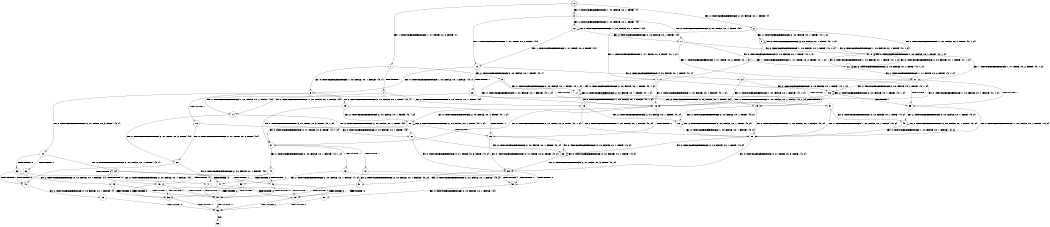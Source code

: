 digraph BCG {
size = "7, 10.5";
center = TRUE;
node [shape = circle];
0 [peripheries = 2];
0 -> 1 [label = "EX !1 !ATOMIC_EXCH_BRANCH (1, +1, TRUE, +0, 2, TRUE) !{}"];
0 -> 2 [label = "EX !2 !ATOMIC_EXCH_BRANCH (2, +0, FALSE, +0, 1, TRUE) !{}"];
0 -> 3 [label = "EX !0 !ATOMIC_EXCH_BRANCH (1, +0, FALSE, +0, 1, TRUE) !{}"];
1 -> 4 [label = "TERMINATE !1"];
1 -> 5 [label = "EX !2 !ATOMIC_EXCH_BRANCH (2, +0, FALSE, +0, 1, TRUE) !{0, 1}"];
1 -> 6 [label = "EX !0 !ATOMIC_EXCH_BRANCH (1, +0, FALSE, +0, 1, FALSE) !{0, 1}"];
2 -> 7 [label = "EX !1 !ATOMIC_EXCH_BRANCH (1, +1, TRUE, +0, 2, TRUE) !{0, 1, 2}"];
2 -> 8 [label = "EX !0 !ATOMIC_EXCH_BRANCH (1, +0, FALSE, +0, 1, TRUE) !{0, 1, 2}"];
2 -> 9 [label = "EX !2 !ATOMIC_EXCH_BRANCH (2, +0, FALSE, +0, 1, TRUE) !{0, 1, 2}"];
3 -> 10 [label = "EX !1 !ATOMIC_EXCH_BRANCH (1, +1, TRUE, +0, 2, TRUE) !{0}"];
3 -> 11 [label = "EX !2 !ATOMIC_EXCH_BRANCH (2, +0, FALSE, +0, 1, TRUE) !{0}"];
3 -> 12 [label = "EX !0 !ATOMIC_EXCH_BRANCH (1, +0, FALSE, +0, 1, TRUE) !{0}"];
4 -> 13 [label = "EX !2 !ATOMIC_EXCH_BRANCH (2, +0, FALSE, +0, 1, TRUE) !{0}"];
4 -> 14 [label = "EX !0 !ATOMIC_EXCH_BRANCH (1, +0, FALSE, +0, 1, FALSE) !{0}"];
5 -> 15 [label = "TERMINATE !1"];
5 -> 16 [label = "EX !0 !ATOMIC_EXCH_BRANCH (1, +0, FALSE, +0, 1, FALSE) !{0, 1, 2}"];
5 -> 17 [label = "EX !2 !ATOMIC_EXCH_BRANCH (2, +0, FALSE, +0, 1, TRUE) !{0, 1, 2}"];
6 -> 18 [label = "TERMINATE !1"];
6 -> 19 [label = "EX !2 !ATOMIC_EXCH_BRANCH (2, +0, FALSE, +0, 1, TRUE) !{0, 1}"];
6 -> 20 [label = "EX !0 !ATOMIC_EXCH_BRANCH (2, +1, TRUE, +0, 3, TRUE) !{0, 1}"];
7 -> 15 [label = "TERMINATE !1"];
7 -> 16 [label = "EX !0 !ATOMIC_EXCH_BRANCH (1, +0, FALSE, +0, 1, FALSE) !{0, 1, 2}"];
7 -> 17 [label = "EX !2 !ATOMIC_EXCH_BRANCH (2, +0, FALSE, +0, 1, TRUE) !{0, 1, 2}"];
8 -> 21 [label = "EX !1 !ATOMIC_EXCH_BRANCH (1, +1, TRUE, +0, 2, TRUE) !{0, 1, 2}"];
8 -> 22 [label = "EX !2 !ATOMIC_EXCH_BRANCH (2, +0, FALSE, +0, 1, TRUE) !{0, 1, 2}"];
8 -> 8 [label = "EX !0 !ATOMIC_EXCH_BRANCH (1, +0, FALSE, +0, 1, TRUE) !{0, 1, 2}"];
9 -> 7 [label = "EX !1 !ATOMIC_EXCH_BRANCH (1, +1, TRUE, +0, 2, TRUE) !{0, 1, 2}"];
9 -> 8 [label = "EX !0 !ATOMIC_EXCH_BRANCH (1, +0, FALSE, +0, 1, TRUE) !{0, 1, 2}"];
9 -> 9 [label = "EX !2 !ATOMIC_EXCH_BRANCH (2, +0, FALSE, +0, 1, TRUE) !{0, 1, 2}"];
10 -> 23 [label = "TERMINATE !1"];
10 -> 24 [label = "EX !2 !ATOMIC_EXCH_BRANCH (2, +0, FALSE, +0, 1, TRUE) !{0, 1}"];
10 -> 6 [label = "EX !0 !ATOMIC_EXCH_BRANCH (1, +0, FALSE, +0, 1, FALSE) !{0, 1}"];
11 -> 21 [label = "EX !1 !ATOMIC_EXCH_BRANCH (1, +1, TRUE, +0, 2, TRUE) !{0, 1, 2}"];
11 -> 22 [label = "EX !2 !ATOMIC_EXCH_BRANCH (2, +0, FALSE, +0, 1, TRUE) !{0, 1, 2}"];
11 -> 8 [label = "EX !0 !ATOMIC_EXCH_BRANCH (1, +0, FALSE, +0, 1, TRUE) !{0, 1, 2}"];
12 -> 10 [label = "EX !1 !ATOMIC_EXCH_BRANCH (1, +1, TRUE, +0, 2, TRUE) !{0}"];
12 -> 11 [label = "EX !2 !ATOMIC_EXCH_BRANCH (2, +0, FALSE, +0, 1, TRUE) !{0}"];
12 -> 12 [label = "EX !0 !ATOMIC_EXCH_BRANCH (1, +0, FALSE, +0, 1, TRUE) !{0}"];
13 -> 25 [label = "EX !0 !ATOMIC_EXCH_BRANCH (1, +0, FALSE, +0, 1, FALSE) !{0, 2}"];
13 -> 26 [label = "EX !2 !ATOMIC_EXCH_BRANCH (2, +0, FALSE, +0, 1, TRUE) !{0, 2}"];
14 -> 27 [label = "EX !2 !ATOMIC_EXCH_BRANCH (2, +0, FALSE, +0, 1, TRUE) !{0}"];
14 -> 28 [label = "EX !0 !ATOMIC_EXCH_BRANCH (2, +1, TRUE, +0, 3, TRUE) !{0}"];
15 -> 25 [label = "EX !0 !ATOMIC_EXCH_BRANCH (1, +0, FALSE, +0, 1, FALSE) !{0, 2}"];
15 -> 26 [label = "EX !2 !ATOMIC_EXCH_BRANCH (2, +0, FALSE, +0, 1, TRUE) !{0, 2}"];
16 -> 29 [label = "TERMINATE !1"];
16 -> 30 [label = "EX !2 !ATOMIC_EXCH_BRANCH (2, +0, FALSE, +0, 1, TRUE) !{0, 1, 2}"];
16 -> 31 [label = "EX !0 !ATOMIC_EXCH_BRANCH (2, +1, TRUE, +0, 3, TRUE) !{0, 1, 2}"];
17 -> 15 [label = "TERMINATE !1"];
17 -> 16 [label = "EX !0 !ATOMIC_EXCH_BRANCH (1, +0, FALSE, +0, 1, FALSE) !{0, 1, 2}"];
17 -> 17 [label = "EX !2 !ATOMIC_EXCH_BRANCH (2, +0, FALSE, +0, 1, TRUE) !{0, 1, 2}"];
18 -> 27 [label = "EX !2 !ATOMIC_EXCH_BRANCH (2, +0, FALSE, +0, 1, TRUE) !{0}"];
18 -> 28 [label = "EX !0 !ATOMIC_EXCH_BRANCH (2, +1, TRUE, +0, 3, TRUE) !{0}"];
19 -> 29 [label = "TERMINATE !1"];
19 -> 30 [label = "EX !2 !ATOMIC_EXCH_BRANCH (2, +0, FALSE, +0, 1, TRUE) !{0, 1, 2}"];
19 -> 31 [label = "EX !0 !ATOMIC_EXCH_BRANCH (2, +1, TRUE, +0, 3, TRUE) !{0, 1, 2}"];
20 -> 32 [label = "TERMINATE !1"];
20 -> 33 [label = "TERMINATE !0"];
20 -> 34 [label = "EX !2 !ATOMIC_EXCH_BRANCH (2, +0, FALSE, +0, 1, FALSE) !{0, 1}"];
21 -> 35 [label = "TERMINATE !1"];
21 -> 36 [label = "EX !2 !ATOMIC_EXCH_BRANCH (2, +0, FALSE, +0, 1, TRUE) !{0, 1, 2}"];
21 -> 16 [label = "EX !0 !ATOMIC_EXCH_BRANCH (1, +0, FALSE, +0, 1, FALSE) !{0, 1, 2}"];
22 -> 21 [label = "EX !1 !ATOMIC_EXCH_BRANCH (1, +1, TRUE, +0, 2, TRUE) !{0, 1, 2}"];
22 -> 22 [label = "EX !2 !ATOMIC_EXCH_BRANCH (2, +0, FALSE, +0, 1, TRUE) !{0, 1, 2}"];
22 -> 8 [label = "EX !0 !ATOMIC_EXCH_BRANCH (1, +0, FALSE, +0, 1, TRUE) !{0, 1, 2}"];
23 -> 37 [label = "EX !2 !ATOMIC_EXCH_BRANCH (2, +0, FALSE, +0, 1, TRUE) !{0}"];
23 -> 14 [label = "EX !0 !ATOMIC_EXCH_BRANCH (1, +0, FALSE, +0, 1, FALSE) !{0}"];
24 -> 35 [label = "TERMINATE !1"];
24 -> 36 [label = "EX !2 !ATOMIC_EXCH_BRANCH (2, +0, FALSE, +0, 1, TRUE) !{0, 1, 2}"];
24 -> 16 [label = "EX !0 !ATOMIC_EXCH_BRANCH (1, +0, FALSE, +0, 1, FALSE) !{0, 1, 2}"];
25 -> 38 [label = "EX !2 !ATOMIC_EXCH_BRANCH (2, +0, FALSE, +0, 1, TRUE) !{0, 2}"];
25 -> 39 [label = "EX !0 !ATOMIC_EXCH_BRANCH (2, +1, TRUE, +0, 3, TRUE) !{0, 2}"];
26 -> 25 [label = "EX !0 !ATOMIC_EXCH_BRANCH (1, +0, FALSE, +0, 1, FALSE) !{0, 2}"];
26 -> 26 [label = "EX !2 !ATOMIC_EXCH_BRANCH (2, +0, FALSE, +0, 1, TRUE) !{0, 2}"];
27 -> 38 [label = "EX !2 !ATOMIC_EXCH_BRANCH (2, +0, FALSE, +0, 1, TRUE) !{0, 2}"];
27 -> 39 [label = "EX !0 !ATOMIC_EXCH_BRANCH (2, +1, TRUE, +0, 3, TRUE) !{0, 2}"];
28 -> 40 [label = "TERMINATE !0"];
28 -> 41 [label = "EX !2 !ATOMIC_EXCH_BRANCH (2, +0, FALSE, +0, 1, FALSE) !{0}"];
29 -> 38 [label = "EX !2 !ATOMIC_EXCH_BRANCH (2, +0, FALSE, +0, 1, TRUE) !{0, 2}"];
29 -> 39 [label = "EX !0 !ATOMIC_EXCH_BRANCH (2, +1, TRUE, +0, 3, TRUE) !{0, 2}"];
30 -> 29 [label = "TERMINATE !1"];
30 -> 30 [label = "EX !2 !ATOMIC_EXCH_BRANCH (2, +0, FALSE, +0, 1, TRUE) !{0, 1, 2}"];
30 -> 31 [label = "EX !0 !ATOMIC_EXCH_BRANCH (2, +1, TRUE, +0, 3, TRUE) !{0, 1, 2}"];
31 -> 42 [label = "TERMINATE !1"];
31 -> 43 [label = "TERMINATE !0"];
31 -> 44 [label = "EX !2 !ATOMIC_EXCH_BRANCH (2, +0, FALSE, +0, 1, FALSE) !{0, 1, 2}"];
32 -> 40 [label = "TERMINATE !0"];
32 -> 41 [label = "EX !2 !ATOMIC_EXCH_BRANCH (2, +0, FALSE, +0, 1, FALSE) !{0}"];
33 -> 40 [label = "TERMINATE !1"];
33 -> 45 [label = "EX !2 !ATOMIC_EXCH_BRANCH (2, +0, FALSE, +0, 1, FALSE) !{1}"];
34 -> 46 [label = "TERMINATE !1"];
34 -> 47 [label = "TERMINATE !2"];
34 -> 48 [label = "TERMINATE !0"];
35 -> 49 [label = "EX !2 !ATOMIC_EXCH_BRANCH (2, +0, FALSE, +0, 1, TRUE) !{0, 2}"];
35 -> 25 [label = "EX !0 !ATOMIC_EXCH_BRANCH (1, +0, FALSE, +0, 1, FALSE) !{0, 2}"];
36 -> 35 [label = "TERMINATE !1"];
36 -> 36 [label = "EX !2 !ATOMIC_EXCH_BRANCH (2, +0, FALSE, +0, 1, TRUE) !{0, 1, 2}"];
36 -> 16 [label = "EX !0 !ATOMIC_EXCH_BRANCH (1, +0, FALSE, +0, 1, FALSE) !{0, 1, 2}"];
37 -> 49 [label = "EX !2 !ATOMIC_EXCH_BRANCH (2, +0, FALSE, +0, 1, TRUE) !{0, 2}"];
37 -> 25 [label = "EX !0 !ATOMIC_EXCH_BRANCH (1, +0, FALSE, +0, 1, FALSE) !{0, 2}"];
38 -> 38 [label = "EX !2 !ATOMIC_EXCH_BRANCH (2, +0, FALSE, +0, 1, TRUE) !{0, 2}"];
38 -> 39 [label = "EX !0 !ATOMIC_EXCH_BRANCH (2, +1, TRUE, +0, 3, TRUE) !{0, 2}"];
39 -> 50 [label = "TERMINATE !0"];
39 -> 51 [label = "EX !2 !ATOMIC_EXCH_BRANCH (2, +0, FALSE, +0, 1, FALSE) !{0, 2}"];
40 -> 52 [label = "EX !2 !ATOMIC_EXCH_BRANCH (2, +0, FALSE, +0, 1, FALSE) !{}"];
41 -> 53 [label = "TERMINATE !2"];
41 -> 54 [label = "TERMINATE !0"];
42 -> 50 [label = "TERMINATE !0"];
42 -> 51 [label = "EX !2 !ATOMIC_EXCH_BRANCH (2, +0, FALSE, +0, 1, FALSE) !{0, 2}"];
43 -> 50 [label = "TERMINATE !1"];
43 -> 55 [label = "EX !2 !ATOMIC_EXCH_BRANCH (2, +0, FALSE, +0, 1, FALSE) !{1, 2}"];
44 -> 46 [label = "TERMINATE !1"];
44 -> 47 [label = "TERMINATE !2"];
44 -> 48 [label = "TERMINATE !0"];
45 -> 54 [label = "TERMINATE !1"];
45 -> 56 [label = "TERMINATE !2"];
46 -> 53 [label = "TERMINATE !2"];
46 -> 54 [label = "TERMINATE !0"];
47 -> 53 [label = "TERMINATE !1"];
47 -> 56 [label = "TERMINATE !0"];
48 -> 54 [label = "TERMINATE !1"];
48 -> 56 [label = "TERMINATE !2"];
49 -> 49 [label = "EX !2 !ATOMIC_EXCH_BRANCH (2, +0, FALSE, +0, 1, TRUE) !{0, 2}"];
49 -> 25 [label = "EX !0 !ATOMIC_EXCH_BRANCH (1, +0, FALSE, +0, 1, FALSE) !{0, 2}"];
50 -> 57 [label = "EX !2 !ATOMIC_EXCH_BRANCH (2, +0, FALSE, +0, 1, FALSE) !{2}"];
51 -> 53 [label = "TERMINATE !2"];
51 -> 54 [label = "TERMINATE !0"];
52 -> 58 [label = "TERMINATE !2"];
53 -> 58 [label = "TERMINATE !0"];
54 -> 58 [label = "TERMINATE !2"];
55 -> 54 [label = "TERMINATE !1"];
55 -> 56 [label = "TERMINATE !2"];
56 -> 58 [label = "TERMINATE !1"];
57 -> 58 [label = "TERMINATE !2"];
58 -> 59 [label = "exit"];
}
